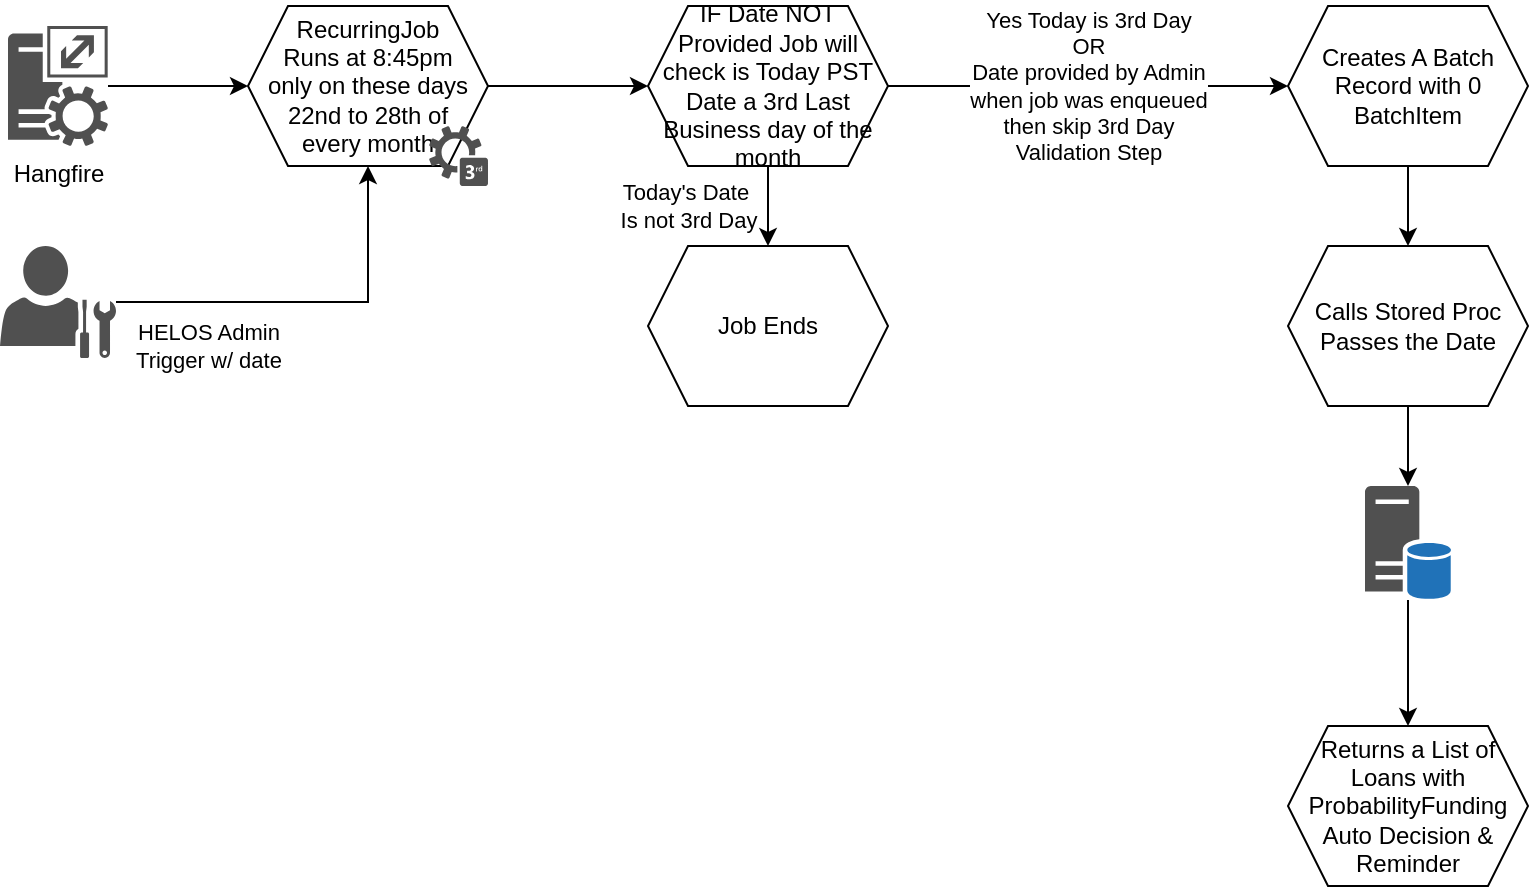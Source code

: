 <mxfile version="14.4.3" type="github">
  <diagram id="-3h6BerCHnD2BclY9v3j" name="Page-1">
    <mxGraphModel dx="1422" dy="794" grid="1" gridSize="10" guides="1" tooltips="1" connect="1" arrows="1" fold="1" page="1" pageScale="1" pageWidth="850" pageHeight="1100" math="0" shadow="0">
      <root>
        <mxCell id="0" />
        <mxCell id="1" parent="0" />
        <mxCell id="4r566B2qR2Llp7iFAkGa-6" style="edgeStyle=orthogonalEdgeStyle;rounded=0;orthogonalLoop=1;jettySize=auto;html=1;" edge="1" parent="1" source="4r566B2qR2Llp7iFAkGa-1" target="4r566B2qR2Llp7iFAkGa-5">
          <mxGeometry relative="1" as="geometry" />
        </mxCell>
        <mxCell id="4r566B2qR2Llp7iFAkGa-1" value="Hangfire" style="pointerEvents=1;shadow=0;dashed=0;html=1;strokeColor=none;fillColor=#505050;labelPosition=center;verticalLabelPosition=bottom;verticalAlign=top;outlineConnect=0;align=center;shape=mxgraph.office.servers.call_admission_control_service;" vertex="1" parent="1">
          <mxGeometry x="40" y="50" width="50" height="60" as="geometry" />
        </mxCell>
        <mxCell id="4r566B2qR2Llp7iFAkGa-8" value="" style="group" vertex="1" connectable="0" parent="1">
          <mxGeometry x="160" y="40" width="120" height="90" as="geometry" />
        </mxCell>
        <mxCell id="4r566B2qR2Llp7iFAkGa-5" value="RecurringJob&lt;br&gt;Runs at 8:45pm &lt;br&gt;only on these days&lt;br&gt;22nd to 28th of&lt;br&gt;every month" style="shape=hexagon;perimeter=hexagonPerimeter2;whiteSpace=wrap;html=1;fixedSize=1;" vertex="1" parent="4r566B2qR2Llp7iFAkGa-8">
          <mxGeometry width="120" height="80" as="geometry" />
        </mxCell>
        <mxCell id="4r566B2qR2Llp7iFAkGa-7" value="" style="pointerEvents=1;shadow=0;dashed=0;html=1;strokeColor=none;fillColor=#505050;labelPosition=center;verticalLabelPosition=bottom;verticalAlign=top;outlineConnect=0;align=center;shape=mxgraph.office.communications.3rd_party_service;" vertex="1" parent="4r566B2qR2Llp7iFAkGa-8">
          <mxGeometry x="90.56" y="60" width="29.44" height="30" as="geometry" />
        </mxCell>
        <mxCell id="4r566B2qR2Llp7iFAkGa-11" value="HELOS Admin&lt;br&gt;Trigger w/ date" style="edgeStyle=orthogonalEdgeStyle;rounded=0;orthogonalLoop=1;jettySize=auto;html=1;entryX=0.5;entryY=1;entryDx=0;entryDy=0;" edge="1" parent="1" source="4r566B2qR2Llp7iFAkGa-10" target="4r566B2qR2Llp7iFAkGa-5">
          <mxGeometry x="-0.526" y="-22" relative="1" as="geometry">
            <mxPoint as="offset" />
          </mxGeometry>
        </mxCell>
        <mxCell id="4r566B2qR2Llp7iFAkGa-10" value="" style="pointerEvents=1;shadow=0;dashed=0;html=1;strokeColor=none;fillColor=#505050;labelPosition=center;verticalLabelPosition=bottom;verticalAlign=top;outlineConnect=0;align=center;shape=mxgraph.office.users.administrator;" vertex="1" parent="1">
          <mxGeometry x="36" y="160" width="58" height="56" as="geometry" />
        </mxCell>
        <mxCell id="4r566B2qR2Llp7iFAkGa-15" value="Today&#39;s Date&amp;nbsp;&lt;br&gt;Is not 3rd Day" style="edgeStyle=orthogonalEdgeStyle;rounded=0;orthogonalLoop=1;jettySize=auto;html=1;" edge="1" parent="1" source="4r566B2qR2Llp7iFAkGa-12" target="4r566B2qR2Llp7iFAkGa-14">
          <mxGeometry y="-40" relative="1" as="geometry">
            <mxPoint as="offset" />
          </mxGeometry>
        </mxCell>
        <mxCell id="4r566B2qR2Llp7iFAkGa-17" value="" style="edgeStyle=orthogonalEdgeStyle;rounded=0;orthogonalLoop=1;jettySize=auto;html=1;exitX=0.5;exitY=1;exitDx=0;exitDy=0;" edge="1" parent="1" source="4r566B2qR2Llp7iFAkGa-22" target="4r566B2qR2Llp7iFAkGa-16">
          <mxGeometry relative="1" as="geometry" />
        </mxCell>
        <mxCell id="4r566B2qR2Llp7iFAkGa-23" value="&lt;span style=&quot;color: rgb(0 , 0 , 0) ; font-family: &amp;#34;helvetica&amp;#34; ; font-size: 11px ; font-style: normal ; font-weight: 400 ; letter-spacing: normal ; text-align: center ; text-indent: 0px ; text-transform: none ; word-spacing: 0px ; background-color: rgb(255 , 255 , 255) ; display: inline ; float: none&quot;&gt;Yes Today is 3rd Day &lt;br&gt;OR&lt;/span&gt;&lt;br style=&quot;color: rgb(0 , 0 , 0) ; font-family: &amp;#34;helvetica&amp;#34; ; font-size: 11px ; font-style: normal ; font-weight: 400 ; letter-spacing: normal ; text-align: center ; text-indent: 0px ; text-transform: none ; word-spacing: 0px&quot;&gt;&lt;span style=&quot;color: rgb(0 , 0 , 0) ; font-family: &amp;#34;helvetica&amp;#34; ; font-size: 11px ; font-style: normal ; font-weight: 400 ; letter-spacing: normal ; text-align: center ; text-indent: 0px ; text-transform: none ; word-spacing: 0px ; background-color: rgb(255 , 255 , 255) ; display: inline ; float: none&quot;&gt;Date provided by Admin &lt;br&gt;when job was enqueued&lt;br&gt;then skip 3rd Day &lt;br&gt;Validation Step&lt;br&gt;&lt;/span&gt;" style="edgeStyle=orthogonalEdgeStyle;rounded=0;orthogonalLoop=1;jettySize=auto;html=1;entryX=0;entryY=0.5;entryDx=0;entryDy=0;" edge="1" parent="1" source="4r566B2qR2Llp7iFAkGa-12" target="4r566B2qR2Llp7iFAkGa-22">
          <mxGeometry relative="1" as="geometry" />
        </mxCell>
        <mxCell id="4r566B2qR2Llp7iFAkGa-12" value="IF Date NOT Provided Job will check is Today PST Date a 3rd Last Business day of the month" style="shape=hexagon;perimeter=hexagonPerimeter2;whiteSpace=wrap;html=1;fixedSize=1;" vertex="1" parent="1">
          <mxGeometry x="360" y="40" width="120" height="80" as="geometry" />
        </mxCell>
        <mxCell id="4r566B2qR2Llp7iFAkGa-13" value="" style="edgeStyle=orthogonalEdgeStyle;rounded=0;orthogonalLoop=1;jettySize=auto;html=1;" edge="1" parent="1" source="4r566B2qR2Llp7iFAkGa-5" target="4r566B2qR2Llp7iFAkGa-12">
          <mxGeometry relative="1" as="geometry" />
        </mxCell>
        <mxCell id="4r566B2qR2Llp7iFAkGa-14" value="Job Ends" style="shape=hexagon;perimeter=hexagonPerimeter2;whiteSpace=wrap;html=1;fixedSize=1;" vertex="1" parent="1">
          <mxGeometry x="360" y="160" width="120" height="80" as="geometry" />
        </mxCell>
        <mxCell id="4r566B2qR2Llp7iFAkGa-19" style="edgeStyle=orthogonalEdgeStyle;rounded=0;orthogonalLoop=1;jettySize=auto;html=1;" edge="1" parent="1" source="4r566B2qR2Llp7iFAkGa-16" target="4r566B2qR2Llp7iFAkGa-18">
          <mxGeometry relative="1" as="geometry" />
        </mxCell>
        <mxCell id="4r566B2qR2Llp7iFAkGa-16" value="Calls Stored Proc&lt;br&gt;Passes the Date" style="shape=hexagon;perimeter=hexagonPerimeter2;whiteSpace=wrap;html=1;fixedSize=1;" vertex="1" parent="1">
          <mxGeometry x="680" y="160" width="120" height="80" as="geometry" />
        </mxCell>
        <mxCell id="4r566B2qR2Llp7iFAkGa-21" value="" style="edgeStyle=orthogonalEdgeStyle;rounded=0;orthogonalLoop=1;jettySize=auto;html=1;" edge="1" parent="1" source="4r566B2qR2Llp7iFAkGa-18" target="4r566B2qR2Llp7iFAkGa-20">
          <mxGeometry relative="1" as="geometry" />
        </mxCell>
        <mxCell id="4r566B2qR2Llp7iFAkGa-18" value="" style="shadow=0;dashed=0;html=1;strokeColor=none;fillColor=#505050;labelPosition=center;verticalLabelPosition=bottom;verticalAlign=top;outlineConnect=0;align=center;shape=mxgraph.office.databases.database_server_blue;" vertex="1" parent="1">
          <mxGeometry x="718.5" y="280" width="43" height="57" as="geometry" />
        </mxCell>
        <mxCell id="4r566B2qR2Llp7iFAkGa-20" value="Returns a List of Loans with ProbabilityFunding Auto Decision &amp;amp;&lt;br&gt;Reminder" style="shape=hexagon;perimeter=hexagonPerimeter2;whiteSpace=wrap;html=1;fixedSize=1;" vertex="1" parent="1">
          <mxGeometry x="680" y="400" width="120" height="80" as="geometry" />
        </mxCell>
        <mxCell id="4r566B2qR2Llp7iFAkGa-22" value="Creates A Batch Record with 0 BatchItem" style="shape=hexagon;perimeter=hexagonPerimeter2;whiteSpace=wrap;html=1;fixedSize=1;" vertex="1" parent="1">
          <mxGeometry x="680" y="40" width="120" height="80" as="geometry" />
        </mxCell>
      </root>
    </mxGraphModel>
  </diagram>
</mxfile>
